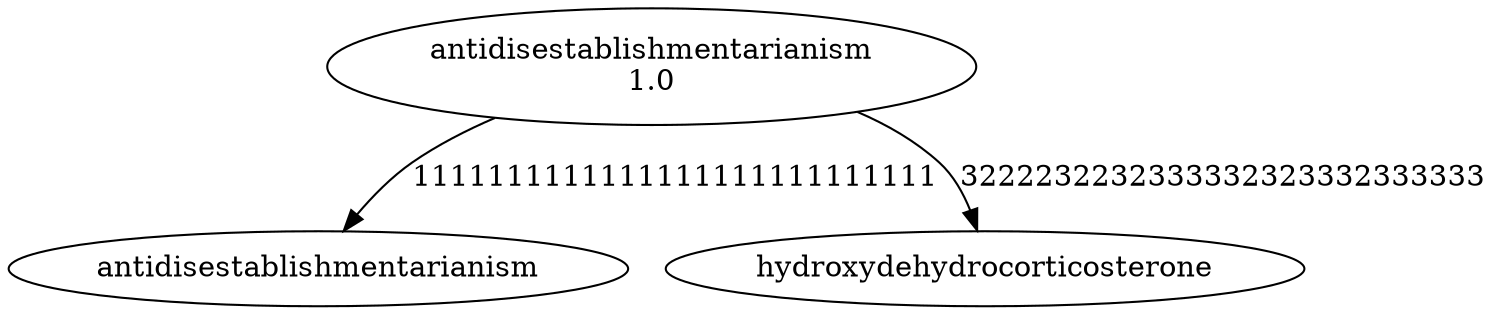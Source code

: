 digraph _28_ {
	graph [bb="0,0,550.94,143.61"];
	node [label="\N"];
	subgraph _28__antidisestablishmentarianism1111111111111111111111111111 {
		antidisestablishmentarianism_	[height=0.5,
			label=antidisestablishmentarianism,
			pos="114.94,18",
			width=3.1926];
	}
	subgraph _28__antidisestablishmentarianism3222232232333332323332333333 {
		hydroxydehydrocorticosterone_	[height=0.5,
			label=hydroxydehydrocorticosterone,
			pos="373.94,18",
			width=3.4976];
	}
	_28__antidisestablishmentarianism	[height=0.77585,
		label="antidisestablishmentarianism
1.0",
		pos="243.94,115.68",
		width=3.3931];
	_28__antidisestablishmentarianism -> antidisestablishmentarianism_	[label=1111111111111111111111111111,
		lp="257.44,61.875",
		pos="e,128.91,36.279 193.58,89.903 183.07,83.876 172.34,77.045 162.94,69.75 153.35,62.314 143.93,52.94 136,44.279"];
	_28__antidisestablishmentarianism -> hydroxydehydrocorticosterone_	[label=3222232232333332323332333333,
		lp="456.44,61.875",
		pos="e,369.95,36.439 317.77,92.987 330.23,86.928 342.24,79.3 351.94,69.75 358.38,63.4 363.06,54.849 366.4,46.579"];
}
